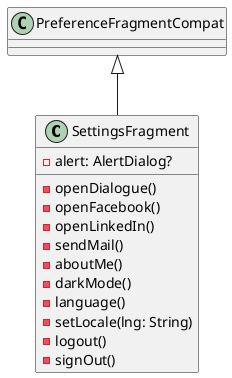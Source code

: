 @startuml

class SettingsFragment extends PreferenceFragmentCompat {

    - alert: AlertDialog?
    -openDialogue()
    -openFacebook()
    -openLinkedIn()
    - sendMail()
    -aboutMe()
    -darkMode()
    -language()
    -setLocale(lng: String)
    -logout()
    -signOut()
    }


@enduml